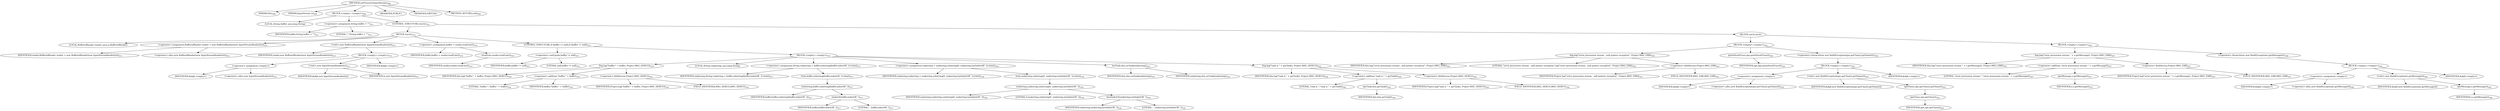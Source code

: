 digraph "setProcessOutputStream" {  
"505" [label = <(METHOD,setProcessOutputStream)<SUB>309</SUB>> ]
"52" [label = <(PARAM,this)<SUB>309</SUB>> ]
"506" [label = <(PARAM,InputStream is)<SUB>309</SUB>> ]
"507" [label = <(BLOCK,&lt;empty&gt;,&lt;empty&gt;)<SUB>309</SUB>> ]
"508" [label = <(LOCAL,String buffer: java.lang.String)> ]
"509" [label = <(&lt;operator&gt;.assignment,String buffer = &quot;&quot;)<SUB>311</SUB>> ]
"510" [label = <(IDENTIFIER,buffer,String buffer = &quot;&quot;)<SUB>311</SUB>> ]
"511" [label = <(LITERAL,&quot;&quot;,String buffer = &quot;&quot;)<SUB>311</SUB>> ]
"512" [label = <(CONTROL_STRUCTURE,try,try)<SUB>312</SUB>> ]
"513" [label = <(BLOCK,try,try)<SUB>312</SUB>> ]
"50" [label = <(LOCAL,BufferedReader reader: java.io.BufferedReader)> ]
"514" [label = <(&lt;operator&gt;.assignment,BufferedReader reader = new BufferedReader(new InputStreamReader(is)))<SUB>313</SUB>> ]
"515" [label = <(IDENTIFIER,reader,BufferedReader reader = new BufferedReader(new InputStreamReader(is)))<SUB>313</SUB>> ]
"516" [label = <(&lt;operator&gt;.alloc,new BufferedReader(new InputStreamReader(is)))<SUB>313</SUB>> ]
"517" [label = <(&lt;init&gt;,new BufferedReader(new InputStreamReader(is)))<SUB>313</SUB>> ]
"49" [label = <(IDENTIFIER,reader,new BufferedReader(new InputStreamReader(is)))<SUB>313</SUB>> ]
"518" [label = <(BLOCK,&lt;empty&gt;,&lt;empty&gt;)<SUB>313</SUB>> ]
"519" [label = <(&lt;operator&gt;.assignment,&lt;empty&gt;)> ]
"520" [label = <(IDENTIFIER,$obj6,&lt;empty&gt;)> ]
"521" [label = <(&lt;operator&gt;.alloc,new InputStreamReader(is))<SUB>313</SUB>> ]
"522" [label = <(&lt;init&gt;,new InputStreamReader(is))<SUB>313</SUB>> ]
"523" [label = <(IDENTIFIER,$obj6,new InputStreamReader(is))> ]
"524" [label = <(IDENTIFIER,is,new InputStreamReader(is))<SUB>313</SUB>> ]
"525" [label = <(IDENTIFIER,$obj6,&lt;empty&gt;)> ]
"526" [label = <(&lt;operator&gt;.assignment,buffer = reader.readLine())<SUB>314</SUB>> ]
"527" [label = <(IDENTIFIER,buffer,buffer = reader.readLine())<SUB>314</SUB>> ]
"528" [label = <(readLine,reader.readLine())<SUB>314</SUB>> ]
"529" [label = <(IDENTIFIER,reader,reader.readLine())<SUB>314</SUB>> ]
"530" [label = <(CONTROL_STRUCTURE,if (buffer != null),if (buffer != null))<SUB>315</SUB>> ]
"531" [label = <(&lt;operator&gt;.notEquals,buffer != null)<SUB>315</SUB>> ]
"532" [label = <(IDENTIFIER,buffer,buffer != null)<SUB>315</SUB>> ]
"533" [label = <(LITERAL,null,buffer != null)<SUB>315</SUB>> ]
"534" [label = <(BLOCK,&lt;empty&gt;,&lt;empty&gt;)<SUB>315</SUB>> ]
"535" [label = <(log,log(&quot;buffer:&quot; + buffer, Project.MSG_DEBUG))<SUB>316</SUB>> ]
"51" [label = <(IDENTIFIER,this,log(&quot;buffer:&quot; + buffer, Project.MSG_DEBUG))<SUB>316</SUB>> ]
"536" [label = <(&lt;operator&gt;.addition,&quot;buffer:&quot; + buffer)<SUB>316</SUB>> ]
"537" [label = <(LITERAL,&quot;buffer:&quot;,&quot;buffer:&quot; + buffer)<SUB>316</SUB>> ]
"538" [label = <(IDENTIFIER,buffer,&quot;buffer:&quot; + buffer)<SUB>316</SUB>> ]
"539" [label = <(&lt;operator&gt;.fieldAccess,Project.MSG_DEBUG)<SUB>316</SUB>> ]
"540" [label = <(IDENTIFIER,Project,log(&quot;buffer:&quot; + buffer, Project.MSG_DEBUG))<SUB>316</SUB>> ]
"541" [label = <(FIELD_IDENTIFIER,MSG_DEBUG,MSG_DEBUG)<SUB>316</SUB>> ]
"542" [label = <(LOCAL,String taskstring: java.lang.String)> ]
"543" [label = <(&lt;operator&gt;.assignment,String taskstring = buffer.substring(buffer.indexOf(' ')).trim())<SUB>317</SUB>> ]
"544" [label = <(IDENTIFIER,taskstring,String taskstring = buffer.substring(buffer.indexOf(' ')).trim())<SUB>317</SUB>> ]
"545" [label = <(trim,buffer.substring(buffer.indexOf(' ')).trim())<SUB>317</SUB>> ]
"546" [label = <(substring,buffer.substring(buffer.indexOf(' ')))<SUB>317</SUB>> ]
"547" [label = <(IDENTIFIER,buffer,buffer.substring(buffer.indexOf(' ')))<SUB>317</SUB>> ]
"548" [label = <(indexOf,buffer.indexOf(' '))<SUB>317</SUB>> ]
"549" [label = <(IDENTIFIER,buffer,buffer.indexOf(' '))<SUB>317</SUB>> ]
"550" [label = <(LITERAL,' ',buffer.indexOf(' '))<SUB>317</SUB>> ]
"551" [label = <(&lt;operator&gt;.assignment,taskstring = taskstring.substring(0, taskstring.lastIndexOf(' ')).trim())<SUB>318</SUB>> ]
"552" [label = <(IDENTIFIER,taskstring,taskstring = taskstring.substring(0, taskstring.lastIndexOf(' ')).trim())<SUB>318</SUB>> ]
"553" [label = <(trim,taskstring.substring(0, taskstring.lastIndexOf(' ')).trim())<SUB>318</SUB>> ]
"554" [label = <(substring,taskstring.substring(0, taskstring.lastIndexOf(' ')))<SUB>318</SUB>> ]
"555" [label = <(IDENTIFIER,taskstring,taskstring.substring(0, taskstring.lastIndexOf(' ')))<SUB>318</SUB>> ]
"556" [label = <(LITERAL,0,taskstring.substring(0, taskstring.lastIndexOf(' ')))<SUB>318</SUB>> ]
"557" [label = <(lastIndexOf,taskstring.lastIndexOf(' '))<SUB>318</SUB>> ]
"558" [label = <(IDENTIFIER,taskstring,taskstring.lastIndexOf(' '))<SUB>318</SUB>> ]
"559" [label = <(LITERAL,' ',taskstring.lastIndexOf(' '))<SUB>318</SUB>> ]
"560" [label = <(setTask,this.setTask(taskstring))<SUB>319</SUB>> ]
"53" [label = <(IDENTIFIER,this,this.setTask(taskstring))<SUB>319</SUB>> ]
"561" [label = <(IDENTIFIER,taskstring,this.setTask(taskstring))<SUB>319</SUB>> ]
"562" [label = <(log,log(&quot;task is &quot; + getTask(), Project.MSG_DEBUG))<SUB>320</SUB>> ]
"55" [label = <(IDENTIFIER,this,log(&quot;task is &quot; + getTask(), Project.MSG_DEBUG))<SUB>320</SUB>> ]
"563" [label = <(&lt;operator&gt;.addition,&quot;task is &quot; + getTask())<SUB>320</SUB>> ]
"564" [label = <(LITERAL,&quot;task is &quot;,&quot;task is &quot; + getTask())<SUB>320</SUB>> ]
"565" [label = <(getTask,this.getTask())<SUB>320</SUB>> ]
"54" [label = <(IDENTIFIER,this,this.getTask())<SUB>320</SUB>> ]
"566" [label = <(&lt;operator&gt;.fieldAccess,Project.MSG_DEBUG)<SUB>320</SUB>> ]
"567" [label = <(IDENTIFIER,Project,log(&quot;task is &quot; + getTask(), Project.MSG_DEBUG))<SUB>320</SUB>> ]
"568" [label = <(FIELD_IDENTIFIER,MSG_DEBUG,MSG_DEBUG)<SUB>320</SUB>> ]
"569" [label = <(BLOCK,catch,catch)> ]
"570" [label = <(BLOCK,&lt;empty&gt;,&lt;empty&gt;)<SUB>322</SUB>> ]
"571" [label = <(log,log(&quot;error procession stream , null pointer exception&quot;, Project.MSG_ERR))<SUB>323</SUB>> ]
"56" [label = <(IDENTIFIER,this,log(&quot;error procession stream , null pointer exception&quot;, Project.MSG_ERR))<SUB>323</SUB>> ]
"572" [label = <(LITERAL,&quot;error procession stream , null pointer exception&quot;,log(&quot;error procession stream , null pointer exception&quot;, Project.MSG_ERR))<SUB>323</SUB>> ]
"573" [label = <(&lt;operator&gt;.fieldAccess,Project.MSG_ERR)<SUB>323</SUB>> ]
"574" [label = <(IDENTIFIER,Project,log(&quot;error procession stream , null pointer exception&quot;, Project.MSG_ERR))<SUB>323</SUB>> ]
"575" [label = <(FIELD_IDENTIFIER,MSG_ERR,MSG_ERR)<SUB>323</SUB>> ]
"576" [label = <(printStackTrace,npe.printStackTrace())<SUB>324</SUB>> ]
"577" [label = <(IDENTIFIER,npe,npe.printStackTrace())<SUB>324</SUB>> ]
"578" [label = <(&lt;operator&gt;.throw,throw new BuildException(npe.getClass().getName());)<SUB>325</SUB>> ]
"579" [label = <(BLOCK,&lt;empty&gt;,&lt;empty&gt;)<SUB>325</SUB>> ]
"580" [label = <(&lt;operator&gt;.assignment,&lt;empty&gt;)> ]
"581" [label = <(IDENTIFIER,$obj8,&lt;empty&gt;)> ]
"582" [label = <(&lt;operator&gt;.alloc,new BuildException(npe.getClass().getName()))<SUB>325</SUB>> ]
"583" [label = <(&lt;init&gt;,new BuildException(npe.getClass().getName()))<SUB>325</SUB>> ]
"584" [label = <(IDENTIFIER,$obj8,new BuildException(npe.getClass().getName()))> ]
"585" [label = <(getName,npe.getClass().getName())<SUB>325</SUB>> ]
"586" [label = <(getClass,npe.getClass())<SUB>325</SUB>> ]
"587" [label = <(IDENTIFIER,npe,npe.getClass())<SUB>325</SUB>> ]
"588" [label = <(IDENTIFIER,$obj8,&lt;empty&gt;)> ]
"589" [label = <(BLOCK,&lt;empty&gt;,&lt;empty&gt;)<SUB>326</SUB>> ]
"590" [label = <(log,log(&quot;error procession stream &quot; + e.getMessage(), Project.MSG_ERR))<SUB>327</SUB>> ]
"57" [label = <(IDENTIFIER,this,log(&quot;error procession stream &quot; + e.getMessage(), Project.MSG_ERR))<SUB>327</SUB>> ]
"591" [label = <(&lt;operator&gt;.addition,&quot;error procession stream &quot; + e.getMessage())<SUB>327</SUB>> ]
"592" [label = <(LITERAL,&quot;error procession stream &quot;,&quot;error procession stream &quot; + e.getMessage())<SUB>327</SUB>> ]
"593" [label = <(getMessage,e.getMessage())<SUB>327</SUB>> ]
"594" [label = <(IDENTIFIER,e,e.getMessage())<SUB>327</SUB>> ]
"595" [label = <(&lt;operator&gt;.fieldAccess,Project.MSG_ERR)<SUB>327</SUB>> ]
"596" [label = <(IDENTIFIER,Project,log(&quot;error procession stream &quot; + e.getMessage(), Project.MSG_ERR))<SUB>327</SUB>> ]
"597" [label = <(FIELD_IDENTIFIER,MSG_ERR,MSG_ERR)<SUB>327</SUB>> ]
"598" [label = <(&lt;operator&gt;.throw,throw new BuildException(e.getMessage());)<SUB>328</SUB>> ]
"599" [label = <(BLOCK,&lt;empty&gt;,&lt;empty&gt;)<SUB>328</SUB>> ]
"600" [label = <(&lt;operator&gt;.assignment,&lt;empty&gt;)> ]
"601" [label = <(IDENTIFIER,$obj9,&lt;empty&gt;)> ]
"602" [label = <(&lt;operator&gt;.alloc,new BuildException(e.getMessage()))<SUB>328</SUB>> ]
"603" [label = <(&lt;init&gt;,new BuildException(e.getMessage()))<SUB>328</SUB>> ]
"604" [label = <(IDENTIFIER,$obj9,new BuildException(e.getMessage()))> ]
"605" [label = <(getMessage,e.getMessage())<SUB>328</SUB>> ]
"606" [label = <(IDENTIFIER,e,e.getMessage())<SUB>328</SUB>> ]
"607" [label = <(IDENTIFIER,$obj9,&lt;empty&gt;)> ]
"608" [label = <(MODIFIER,PUBLIC)> ]
"609" [label = <(MODIFIER,VIRTUAL)> ]
"610" [label = <(METHOD_RETURN,void)<SUB>309</SUB>> ]
  "505" -> "52" 
  "505" -> "506" 
  "505" -> "507" 
  "505" -> "608" 
  "505" -> "609" 
  "505" -> "610" 
  "507" -> "508" 
  "507" -> "509" 
  "507" -> "512" 
  "509" -> "510" 
  "509" -> "511" 
  "512" -> "513" 
  "512" -> "569" 
  "513" -> "50" 
  "513" -> "514" 
  "513" -> "517" 
  "513" -> "526" 
  "513" -> "530" 
  "514" -> "515" 
  "514" -> "516" 
  "517" -> "49" 
  "517" -> "518" 
  "518" -> "519" 
  "518" -> "522" 
  "518" -> "525" 
  "519" -> "520" 
  "519" -> "521" 
  "522" -> "523" 
  "522" -> "524" 
  "526" -> "527" 
  "526" -> "528" 
  "528" -> "529" 
  "530" -> "531" 
  "530" -> "534" 
  "531" -> "532" 
  "531" -> "533" 
  "534" -> "535" 
  "534" -> "542" 
  "534" -> "543" 
  "534" -> "551" 
  "534" -> "560" 
  "534" -> "562" 
  "535" -> "51" 
  "535" -> "536" 
  "535" -> "539" 
  "536" -> "537" 
  "536" -> "538" 
  "539" -> "540" 
  "539" -> "541" 
  "543" -> "544" 
  "543" -> "545" 
  "545" -> "546" 
  "546" -> "547" 
  "546" -> "548" 
  "548" -> "549" 
  "548" -> "550" 
  "551" -> "552" 
  "551" -> "553" 
  "553" -> "554" 
  "554" -> "555" 
  "554" -> "556" 
  "554" -> "557" 
  "557" -> "558" 
  "557" -> "559" 
  "560" -> "53" 
  "560" -> "561" 
  "562" -> "55" 
  "562" -> "563" 
  "562" -> "566" 
  "563" -> "564" 
  "563" -> "565" 
  "565" -> "54" 
  "566" -> "567" 
  "566" -> "568" 
  "569" -> "570" 
  "569" -> "589" 
  "570" -> "571" 
  "570" -> "576" 
  "570" -> "578" 
  "571" -> "56" 
  "571" -> "572" 
  "571" -> "573" 
  "573" -> "574" 
  "573" -> "575" 
  "576" -> "577" 
  "578" -> "579" 
  "579" -> "580" 
  "579" -> "583" 
  "579" -> "588" 
  "580" -> "581" 
  "580" -> "582" 
  "583" -> "584" 
  "583" -> "585" 
  "585" -> "586" 
  "586" -> "587" 
  "589" -> "590" 
  "589" -> "598" 
  "590" -> "57" 
  "590" -> "591" 
  "590" -> "595" 
  "591" -> "592" 
  "591" -> "593" 
  "593" -> "594" 
  "595" -> "596" 
  "595" -> "597" 
  "598" -> "599" 
  "599" -> "600" 
  "599" -> "603" 
  "599" -> "607" 
  "600" -> "601" 
  "600" -> "602" 
  "603" -> "604" 
  "603" -> "605" 
  "605" -> "606" 
}
